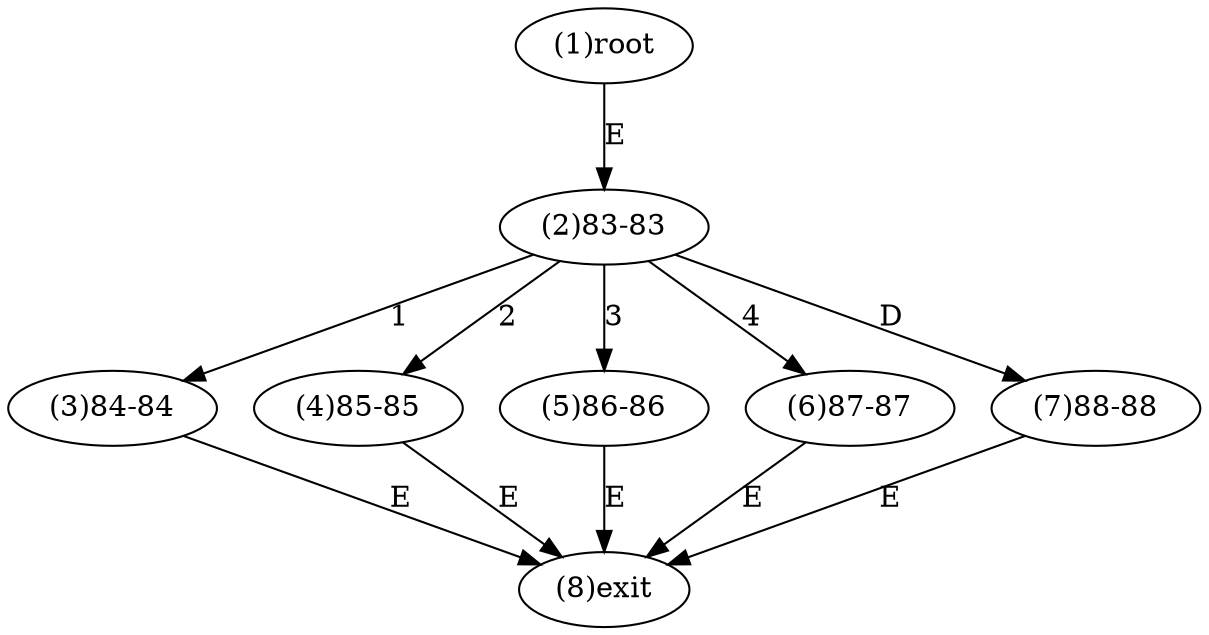 digraph "" { 
1[ label="(1)root"];
2[ label="(2)83-83"];
3[ label="(3)84-84"];
4[ label="(4)85-85"];
5[ label="(5)86-86"];
6[ label="(6)87-87"];
7[ label="(7)88-88"];
8[ label="(8)exit"];
1->2[ label="E"];
2->3[ label="1"];
2->4[ label="2"];
2->5[ label="3"];
2->6[ label="4"];
2->7[ label="D"];
3->8[ label="E"];
4->8[ label="E"];
5->8[ label="E"];
6->8[ label="E"];
7->8[ label="E"];
}